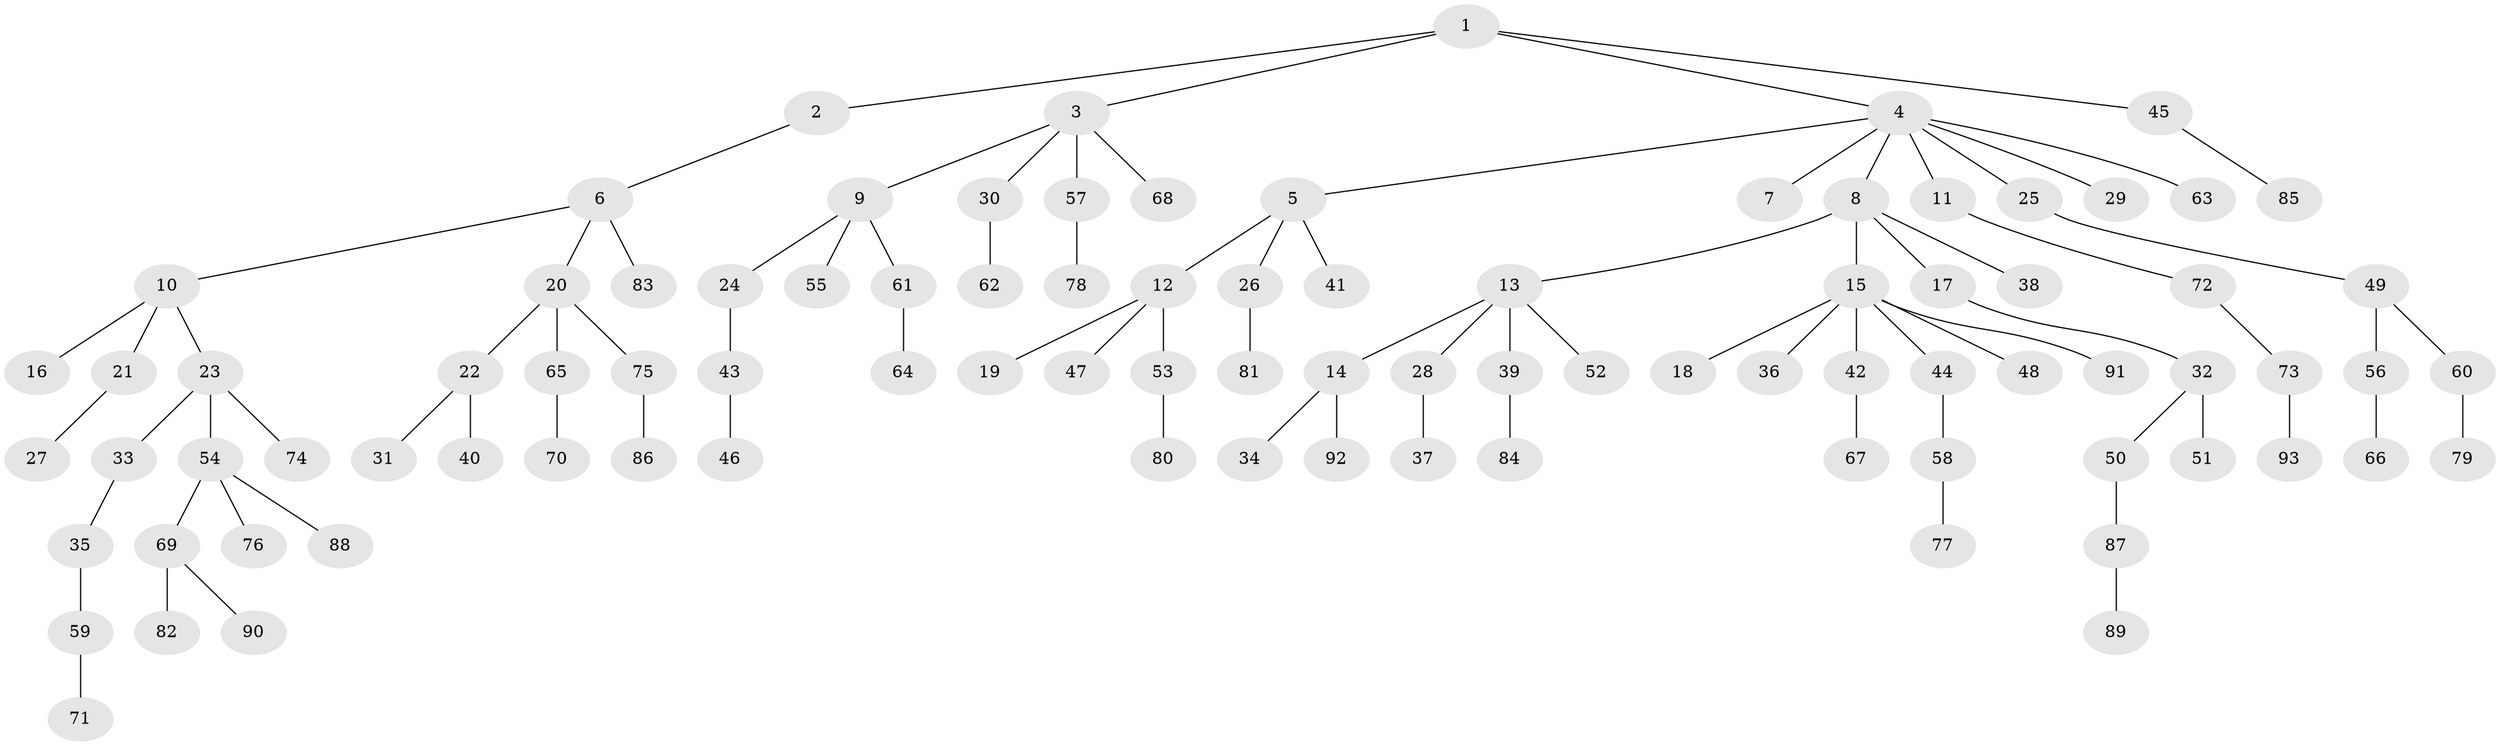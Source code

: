 // coarse degree distribution, {4: 0.08955223880597014, 2: 0.26865671641791045, 7: 0.014925373134328358, 3: 0.13432835820895522, 6: 0.014925373134328358, 1: 0.47761194029850745}
// Generated by graph-tools (version 1.1) at 2025/52/03/04/25 22:52:03]
// undirected, 93 vertices, 92 edges
graph export_dot {
  node [color=gray90,style=filled];
  1;
  2;
  3;
  4;
  5;
  6;
  7;
  8;
  9;
  10;
  11;
  12;
  13;
  14;
  15;
  16;
  17;
  18;
  19;
  20;
  21;
  22;
  23;
  24;
  25;
  26;
  27;
  28;
  29;
  30;
  31;
  32;
  33;
  34;
  35;
  36;
  37;
  38;
  39;
  40;
  41;
  42;
  43;
  44;
  45;
  46;
  47;
  48;
  49;
  50;
  51;
  52;
  53;
  54;
  55;
  56;
  57;
  58;
  59;
  60;
  61;
  62;
  63;
  64;
  65;
  66;
  67;
  68;
  69;
  70;
  71;
  72;
  73;
  74;
  75;
  76;
  77;
  78;
  79;
  80;
  81;
  82;
  83;
  84;
  85;
  86;
  87;
  88;
  89;
  90;
  91;
  92;
  93;
  1 -- 2;
  1 -- 3;
  1 -- 4;
  1 -- 45;
  2 -- 6;
  3 -- 9;
  3 -- 30;
  3 -- 57;
  3 -- 68;
  4 -- 5;
  4 -- 7;
  4 -- 8;
  4 -- 11;
  4 -- 25;
  4 -- 29;
  4 -- 63;
  5 -- 12;
  5 -- 26;
  5 -- 41;
  6 -- 10;
  6 -- 20;
  6 -- 83;
  8 -- 13;
  8 -- 15;
  8 -- 17;
  8 -- 38;
  9 -- 24;
  9 -- 55;
  9 -- 61;
  10 -- 16;
  10 -- 21;
  10 -- 23;
  11 -- 72;
  12 -- 19;
  12 -- 47;
  12 -- 53;
  13 -- 14;
  13 -- 28;
  13 -- 39;
  13 -- 52;
  14 -- 34;
  14 -- 92;
  15 -- 18;
  15 -- 36;
  15 -- 42;
  15 -- 44;
  15 -- 48;
  15 -- 91;
  17 -- 32;
  20 -- 22;
  20 -- 65;
  20 -- 75;
  21 -- 27;
  22 -- 31;
  22 -- 40;
  23 -- 33;
  23 -- 54;
  23 -- 74;
  24 -- 43;
  25 -- 49;
  26 -- 81;
  28 -- 37;
  30 -- 62;
  32 -- 50;
  32 -- 51;
  33 -- 35;
  35 -- 59;
  39 -- 84;
  42 -- 67;
  43 -- 46;
  44 -- 58;
  45 -- 85;
  49 -- 56;
  49 -- 60;
  50 -- 87;
  53 -- 80;
  54 -- 69;
  54 -- 76;
  54 -- 88;
  56 -- 66;
  57 -- 78;
  58 -- 77;
  59 -- 71;
  60 -- 79;
  61 -- 64;
  65 -- 70;
  69 -- 82;
  69 -- 90;
  72 -- 73;
  73 -- 93;
  75 -- 86;
  87 -- 89;
}
